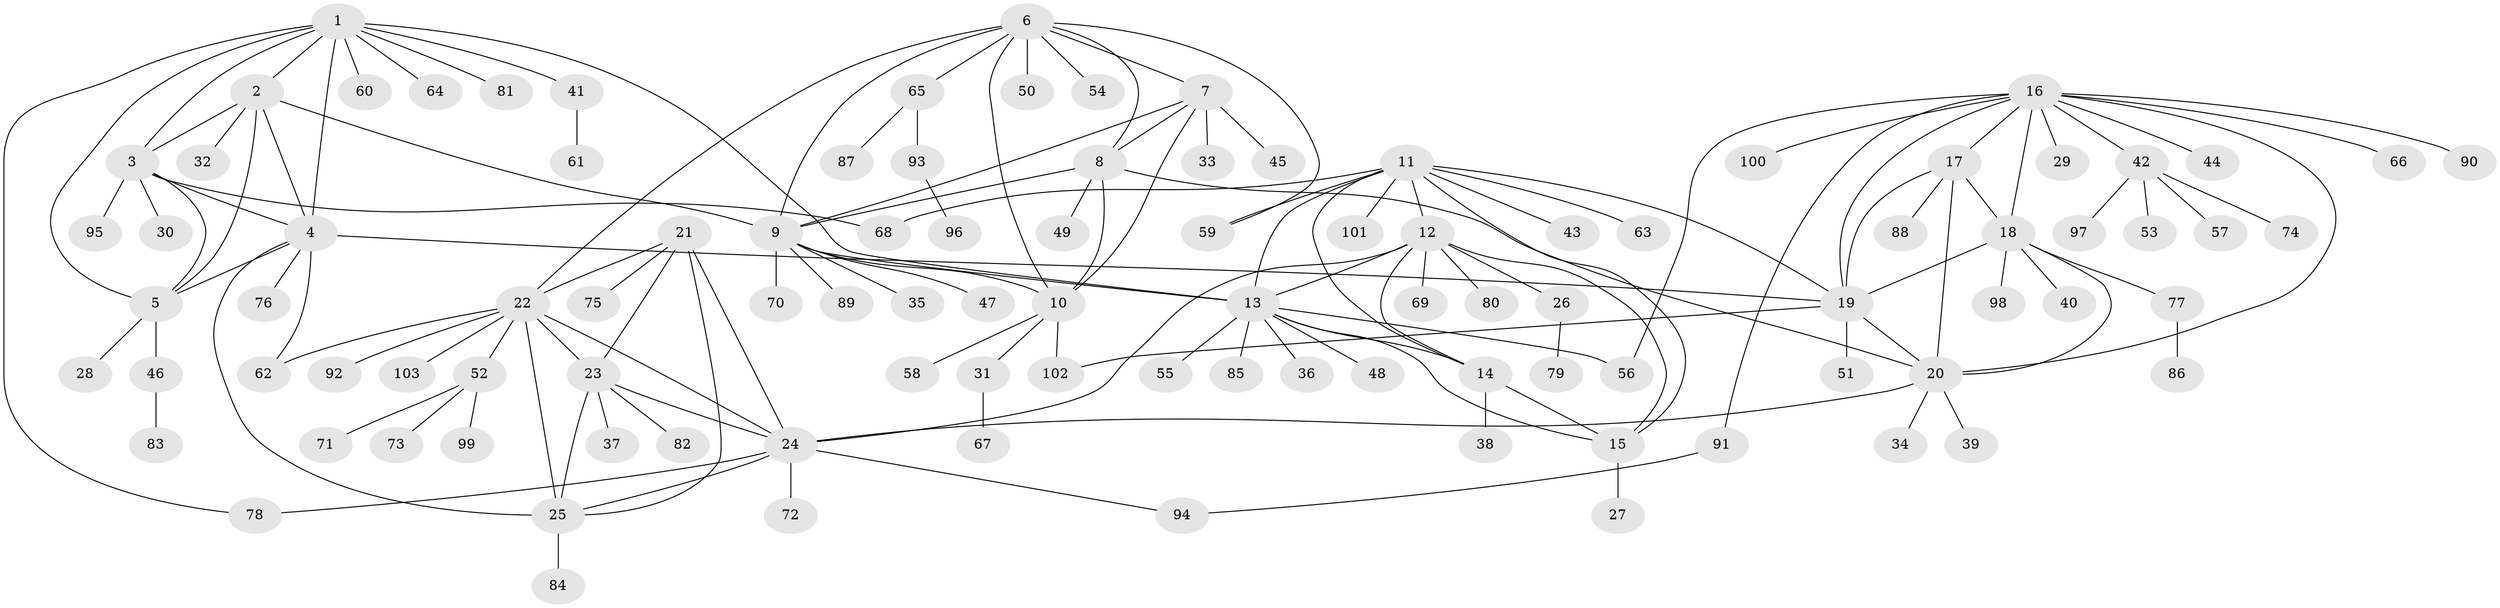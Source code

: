 // coarse degree distribution, {5: 0.06557377049180328, 3: 0.03278688524590164, 1: 0.4918032786885246, 7: 0.06557377049180328, 6: 0.08196721311475409, 4: 0.08196721311475409, 2: 0.13114754098360656, 14: 0.01639344262295082, 9: 0.01639344262295082, 11: 0.01639344262295082}
// Generated by graph-tools (version 1.1) at 2025/37/03/04/25 23:37:40]
// undirected, 103 vertices, 145 edges
graph export_dot {
  node [color=gray90,style=filled];
  1;
  2;
  3;
  4;
  5;
  6;
  7;
  8;
  9;
  10;
  11;
  12;
  13;
  14;
  15;
  16;
  17;
  18;
  19;
  20;
  21;
  22;
  23;
  24;
  25;
  26;
  27;
  28;
  29;
  30;
  31;
  32;
  33;
  34;
  35;
  36;
  37;
  38;
  39;
  40;
  41;
  42;
  43;
  44;
  45;
  46;
  47;
  48;
  49;
  50;
  51;
  52;
  53;
  54;
  55;
  56;
  57;
  58;
  59;
  60;
  61;
  62;
  63;
  64;
  65;
  66;
  67;
  68;
  69;
  70;
  71;
  72;
  73;
  74;
  75;
  76;
  77;
  78;
  79;
  80;
  81;
  82;
  83;
  84;
  85;
  86;
  87;
  88;
  89;
  90;
  91;
  92;
  93;
  94;
  95;
  96;
  97;
  98;
  99;
  100;
  101;
  102;
  103;
  1 -- 2;
  1 -- 3;
  1 -- 4;
  1 -- 5;
  1 -- 13;
  1 -- 41;
  1 -- 60;
  1 -- 64;
  1 -- 78;
  1 -- 81;
  2 -- 3;
  2 -- 4;
  2 -- 5;
  2 -- 9;
  2 -- 32;
  3 -- 4;
  3 -- 5;
  3 -- 30;
  3 -- 68;
  3 -- 95;
  4 -- 5;
  4 -- 19;
  4 -- 25;
  4 -- 62;
  4 -- 76;
  5 -- 28;
  5 -- 46;
  6 -- 7;
  6 -- 8;
  6 -- 9;
  6 -- 10;
  6 -- 22;
  6 -- 50;
  6 -- 54;
  6 -- 59;
  6 -- 65;
  7 -- 8;
  7 -- 9;
  7 -- 10;
  7 -- 33;
  7 -- 45;
  8 -- 9;
  8 -- 10;
  8 -- 20;
  8 -- 49;
  9 -- 10;
  9 -- 13;
  9 -- 35;
  9 -- 47;
  9 -- 70;
  9 -- 89;
  10 -- 31;
  10 -- 58;
  10 -- 102;
  11 -- 12;
  11 -- 13;
  11 -- 14;
  11 -- 15;
  11 -- 19;
  11 -- 43;
  11 -- 59;
  11 -- 63;
  11 -- 68;
  11 -- 101;
  12 -- 13;
  12 -- 14;
  12 -- 15;
  12 -- 24;
  12 -- 26;
  12 -- 69;
  12 -- 80;
  13 -- 14;
  13 -- 15;
  13 -- 36;
  13 -- 48;
  13 -- 55;
  13 -- 56;
  13 -- 85;
  14 -- 15;
  14 -- 38;
  15 -- 27;
  16 -- 17;
  16 -- 18;
  16 -- 19;
  16 -- 20;
  16 -- 29;
  16 -- 42;
  16 -- 44;
  16 -- 56;
  16 -- 66;
  16 -- 90;
  16 -- 91;
  16 -- 100;
  17 -- 18;
  17 -- 19;
  17 -- 20;
  17 -- 88;
  18 -- 19;
  18 -- 20;
  18 -- 40;
  18 -- 77;
  18 -- 98;
  19 -- 20;
  19 -- 51;
  19 -- 102;
  20 -- 24;
  20 -- 34;
  20 -- 39;
  21 -- 22;
  21 -- 23;
  21 -- 24;
  21 -- 25;
  21 -- 75;
  22 -- 23;
  22 -- 24;
  22 -- 25;
  22 -- 52;
  22 -- 62;
  22 -- 92;
  22 -- 103;
  23 -- 24;
  23 -- 25;
  23 -- 37;
  23 -- 82;
  24 -- 25;
  24 -- 72;
  24 -- 78;
  24 -- 94;
  25 -- 84;
  26 -- 79;
  31 -- 67;
  41 -- 61;
  42 -- 53;
  42 -- 57;
  42 -- 74;
  42 -- 97;
  46 -- 83;
  52 -- 71;
  52 -- 73;
  52 -- 99;
  65 -- 87;
  65 -- 93;
  77 -- 86;
  91 -- 94;
  93 -- 96;
}
